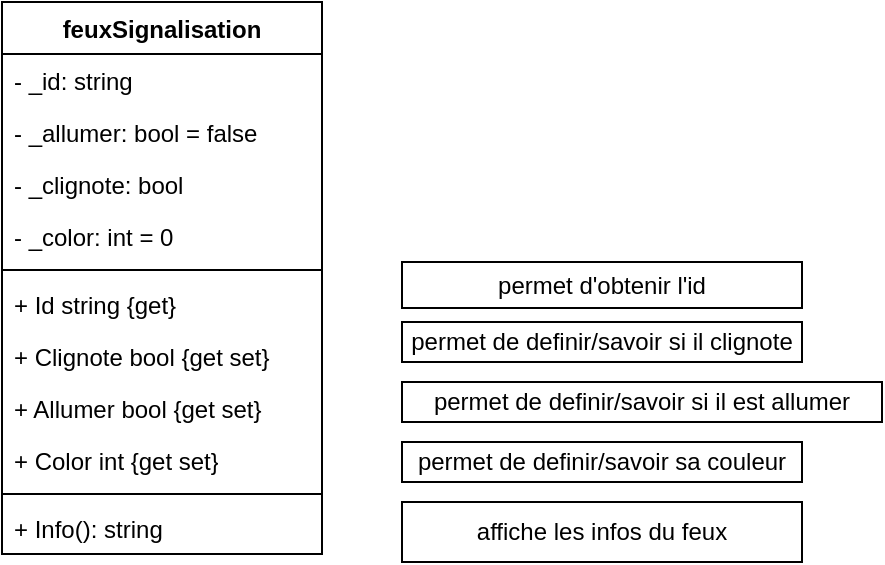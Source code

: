 <mxfile version="24.7.8">
  <diagram name="Page-1" id="r68O3Df1R1tojOT3BFvH">
    <mxGraphModel dx="941" dy="554" grid="1" gridSize="10" guides="1" tooltips="1" connect="1" arrows="1" fold="1" page="1" pageScale="1" pageWidth="827" pageHeight="1169" math="0" shadow="0">
      <root>
        <mxCell id="0" />
        <mxCell id="1" parent="0" />
        <mxCell id="ZE7YXQP_bmyyAzH6sh49-1" value="feuxSignalisation" style="swimlane;fontStyle=1;align=center;verticalAlign=top;childLayout=stackLayout;horizontal=1;startSize=26;horizontalStack=0;resizeParent=1;resizeParentMax=0;resizeLast=0;collapsible=1;marginBottom=0;whiteSpace=wrap;html=1;" vertex="1" parent="1">
          <mxGeometry x="80" y="40" width="160" height="276" as="geometry" />
        </mxCell>
        <mxCell id="ZE7YXQP_bmyyAzH6sh49-2" value="- _id: string" style="text;strokeColor=none;fillColor=none;align=left;verticalAlign=top;spacingLeft=4;spacingRight=4;overflow=hidden;rotatable=0;points=[[0,0.5],[1,0.5]];portConstraint=eastwest;whiteSpace=wrap;html=1;" vertex="1" parent="ZE7YXQP_bmyyAzH6sh49-1">
          <mxGeometry y="26" width="160" height="26" as="geometry" />
        </mxCell>
        <mxCell id="ZE7YXQP_bmyyAzH6sh49-6" value="- _allumer: bool = false" style="text;strokeColor=none;fillColor=none;align=left;verticalAlign=top;spacingLeft=4;spacingRight=4;overflow=hidden;rotatable=0;points=[[0,0.5],[1,0.5]];portConstraint=eastwest;whiteSpace=wrap;html=1;" vertex="1" parent="ZE7YXQP_bmyyAzH6sh49-1">
          <mxGeometry y="52" width="160" height="26" as="geometry" />
        </mxCell>
        <mxCell id="ZE7YXQP_bmyyAzH6sh49-10" value="- _clignote: bool" style="text;strokeColor=none;fillColor=none;align=left;verticalAlign=top;spacingLeft=4;spacingRight=4;overflow=hidden;rotatable=0;points=[[0,0.5],[1,0.5]];portConstraint=eastwest;whiteSpace=wrap;html=1;" vertex="1" parent="ZE7YXQP_bmyyAzH6sh49-1">
          <mxGeometry y="78" width="160" height="26" as="geometry" />
        </mxCell>
        <mxCell id="ZE7YXQP_bmyyAzH6sh49-5" value="- _color: int = 0" style="text;strokeColor=none;fillColor=none;align=left;verticalAlign=top;spacingLeft=4;spacingRight=4;overflow=hidden;rotatable=0;points=[[0,0.5],[1,0.5]];portConstraint=eastwest;whiteSpace=wrap;html=1;" vertex="1" parent="ZE7YXQP_bmyyAzH6sh49-1">
          <mxGeometry y="104" width="160" height="26" as="geometry" />
        </mxCell>
        <mxCell id="ZE7YXQP_bmyyAzH6sh49-3" value="" style="line;strokeWidth=1;fillColor=none;align=left;verticalAlign=middle;spacingTop=-1;spacingLeft=3;spacingRight=3;rotatable=0;labelPosition=right;points=[];portConstraint=eastwest;strokeColor=inherit;" vertex="1" parent="ZE7YXQP_bmyyAzH6sh49-1">
          <mxGeometry y="130" width="160" height="8" as="geometry" />
        </mxCell>
        <mxCell id="ZE7YXQP_bmyyAzH6sh49-12" value="+ Id string {get}" style="text;strokeColor=none;fillColor=none;align=left;verticalAlign=top;spacingLeft=4;spacingRight=4;overflow=hidden;rotatable=0;points=[[0,0.5],[1,0.5]];portConstraint=eastwest;whiteSpace=wrap;html=1;" vertex="1" parent="ZE7YXQP_bmyyAzH6sh49-1">
          <mxGeometry y="138" width="160" height="26" as="geometry" />
        </mxCell>
        <mxCell id="ZE7YXQP_bmyyAzH6sh49-14" value="+ Clignote bool {get set}" style="text;strokeColor=none;fillColor=none;align=left;verticalAlign=top;spacingLeft=4;spacingRight=4;overflow=hidden;rotatable=0;points=[[0,0.5],[1,0.5]];portConstraint=eastwest;whiteSpace=wrap;html=1;" vertex="1" parent="ZE7YXQP_bmyyAzH6sh49-1">
          <mxGeometry y="164" width="160" height="26" as="geometry" />
        </mxCell>
        <mxCell id="ZE7YXQP_bmyyAzH6sh49-13" value="+ Allumer bool {get set}" style="text;strokeColor=none;fillColor=none;align=left;verticalAlign=top;spacingLeft=4;spacingRight=4;overflow=hidden;rotatable=0;points=[[0,0.5],[1,0.5]];portConstraint=eastwest;whiteSpace=wrap;html=1;" vertex="1" parent="ZE7YXQP_bmyyAzH6sh49-1">
          <mxGeometry y="190" width="160" height="26" as="geometry" />
        </mxCell>
        <mxCell id="ZE7YXQP_bmyyAzH6sh49-11" value="+ Color int {get set}" style="text;strokeColor=none;fillColor=none;align=left;verticalAlign=top;spacingLeft=4;spacingRight=4;overflow=hidden;rotatable=0;points=[[0,0.5],[1,0.5]];portConstraint=eastwest;whiteSpace=wrap;html=1;" vertex="1" parent="ZE7YXQP_bmyyAzH6sh49-1">
          <mxGeometry y="216" width="160" height="26" as="geometry" />
        </mxCell>
        <mxCell id="ZE7YXQP_bmyyAzH6sh49-7" value="" style="line;strokeWidth=1;fillColor=none;align=left;verticalAlign=middle;spacingTop=-1;spacingLeft=3;spacingRight=3;rotatable=0;labelPosition=right;points=[];portConstraint=eastwest;strokeColor=inherit;" vertex="1" parent="ZE7YXQP_bmyyAzH6sh49-1">
          <mxGeometry y="242" width="160" height="8" as="geometry" />
        </mxCell>
        <mxCell id="ZE7YXQP_bmyyAzH6sh49-4" value="+ Info(): string" style="text;strokeColor=none;fillColor=none;align=left;verticalAlign=top;spacingLeft=4;spacingRight=4;overflow=hidden;rotatable=0;points=[[0,0.5],[1,0.5]];portConstraint=eastwest;whiteSpace=wrap;html=1;" vertex="1" parent="ZE7YXQP_bmyyAzH6sh49-1">
          <mxGeometry y="250" width="160" height="26" as="geometry" />
        </mxCell>
        <mxCell id="ZE7YXQP_bmyyAzH6sh49-15" value="affiche les infos du feux" style="html=1;whiteSpace=wrap;" vertex="1" parent="1">
          <mxGeometry x="280" y="290" width="200" height="30" as="geometry" />
        </mxCell>
        <mxCell id="ZE7YXQP_bmyyAzH6sh49-16" value="permet de definir/savoir sa couleur" style="html=1;whiteSpace=wrap;" vertex="1" parent="1">
          <mxGeometry x="280" y="260" width="200" height="20" as="geometry" />
        </mxCell>
        <mxCell id="ZE7YXQP_bmyyAzH6sh49-17" value="permet de definir/savoir si il est allumer" style="html=1;whiteSpace=wrap;" vertex="1" parent="1">
          <mxGeometry x="280" y="230" width="240" height="20" as="geometry" />
        </mxCell>
        <mxCell id="ZE7YXQP_bmyyAzH6sh49-18" value="permet de definir/savoir si il clignote" style="html=1;whiteSpace=wrap;" vertex="1" parent="1">
          <mxGeometry x="280" y="200" width="200" height="20" as="geometry" />
        </mxCell>
        <mxCell id="ZE7YXQP_bmyyAzH6sh49-19" value="permet d&#39;obtenir l&#39;id" style="html=1;whiteSpace=wrap;" vertex="1" parent="1">
          <mxGeometry x="280" y="170" width="200" height="23" as="geometry" />
        </mxCell>
      </root>
    </mxGraphModel>
  </diagram>
</mxfile>
